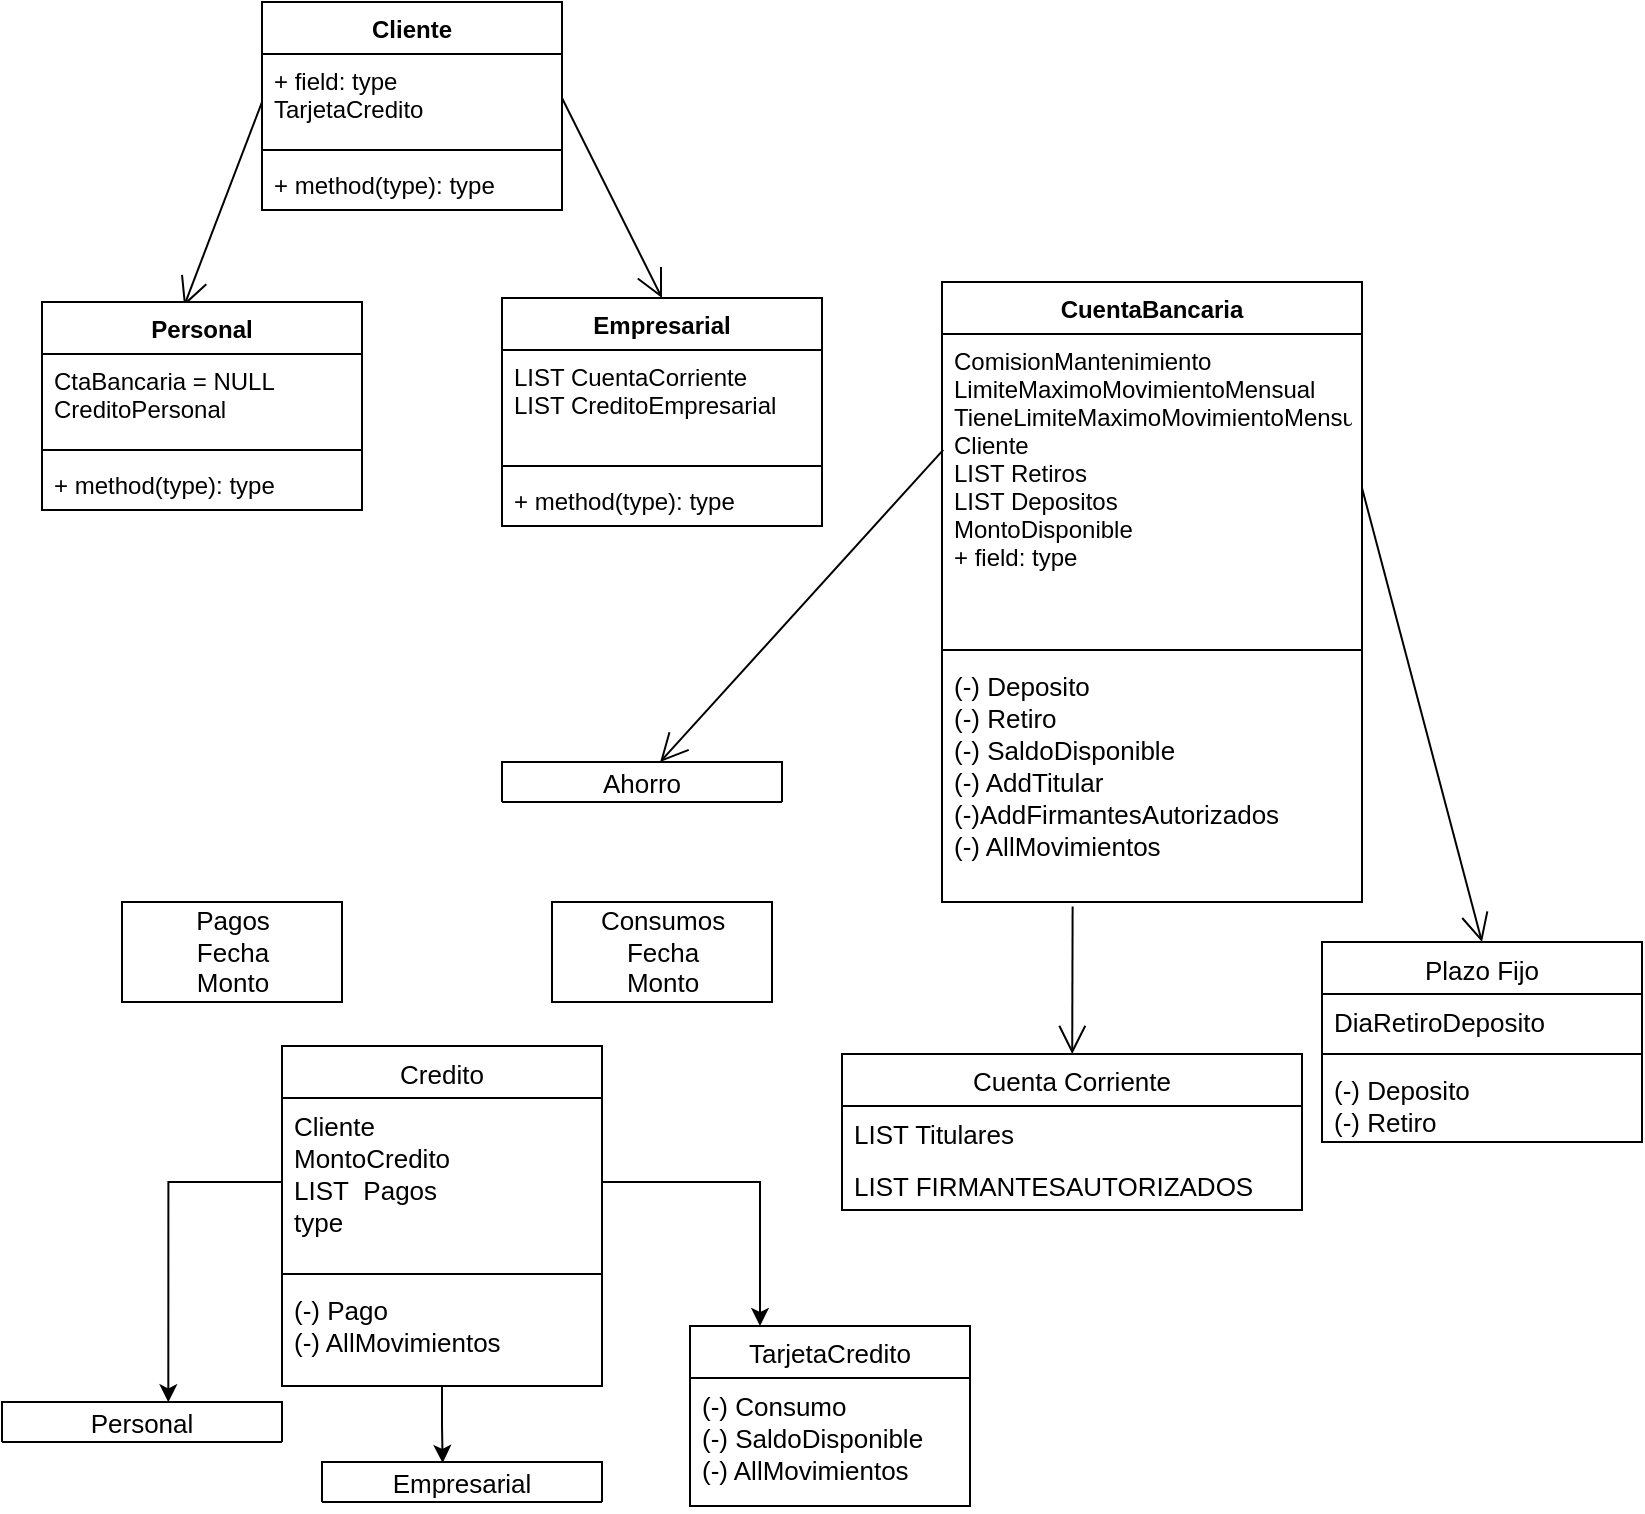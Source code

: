 <mxfile version="20.3.3" type="device"><diagram id="1Rea2MqCS40_B6ONfYEe" name="Página-1"><mxGraphModel dx="821" dy="429" grid="1" gridSize="10" guides="1" tooltips="1" connect="1" arrows="1" fold="1" page="1" pageScale="1" pageWidth="827" pageHeight="1169" math="0" shadow="0"><root><mxCell id="0"/><mxCell id="1" parent="0"/><mxCell id="y5LQD7Mg0DdQtp2YawYS-1" value="Cliente" style="swimlane;fontStyle=1;align=center;verticalAlign=top;childLayout=stackLayout;horizontal=1;startSize=26;horizontalStack=0;resizeParent=1;resizeParentMax=0;resizeLast=0;collapsible=1;marginBottom=0;" vertex="1" parent="1"><mxGeometry x="130" y="20" width="150" height="104" as="geometry"/></mxCell><mxCell id="y5LQD7Mg0DdQtp2YawYS-2" value="+ field: type&#10;TarjetaCredito" style="text;strokeColor=none;fillColor=none;align=left;verticalAlign=top;spacingLeft=4;spacingRight=4;overflow=hidden;rotatable=0;points=[[0,0.5],[1,0.5]];portConstraint=eastwest;" vertex="1" parent="y5LQD7Mg0DdQtp2YawYS-1"><mxGeometry y="26" width="150" height="44" as="geometry"/></mxCell><mxCell id="y5LQD7Mg0DdQtp2YawYS-18" value="" style="endArrow=open;endFill=1;endSize=12;html=1;rounded=0;entryX=0.444;entryY=0.019;entryDx=0;entryDy=0;entryPerimeter=0;" edge="1" parent="y5LQD7Mg0DdQtp2YawYS-1" target="y5LQD7Mg0DdQtp2YawYS-5"><mxGeometry width="160" relative="1" as="geometry"><mxPoint y="50" as="sourcePoint"/><mxPoint x="160" y="50" as="targetPoint"/></mxGeometry></mxCell><mxCell id="y5LQD7Mg0DdQtp2YawYS-3" value="" style="line;strokeWidth=1;fillColor=none;align=left;verticalAlign=middle;spacingTop=-1;spacingLeft=3;spacingRight=3;rotatable=0;labelPosition=right;points=[];portConstraint=eastwest;strokeColor=inherit;" vertex="1" parent="y5LQD7Mg0DdQtp2YawYS-1"><mxGeometry y="70" width="150" height="8" as="geometry"/></mxCell><mxCell id="y5LQD7Mg0DdQtp2YawYS-4" value="+ method(type): type" style="text;strokeColor=none;fillColor=none;align=left;verticalAlign=top;spacingLeft=4;spacingRight=4;overflow=hidden;rotatable=0;points=[[0,0.5],[1,0.5]];portConstraint=eastwest;" vertex="1" parent="y5LQD7Mg0DdQtp2YawYS-1"><mxGeometry y="78" width="150" height="26" as="geometry"/></mxCell><mxCell id="y5LQD7Mg0DdQtp2YawYS-5" value="Personal" style="swimlane;fontStyle=1;align=center;verticalAlign=top;childLayout=stackLayout;horizontal=1;startSize=26;horizontalStack=0;resizeParent=1;resizeParentMax=0;resizeLast=0;collapsible=1;marginBottom=0;" vertex="1" parent="1"><mxGeometry x="20" y="170" width="160" height="104" as="geometry"/></mxCell><mxCell id="y5LQD7Mg0DdQtp2YawYS-6" value="CtaBancaria = NULL&#10;CreditoPersonal" style="text;strokeColor=none;fillColor=none;align=left;verticalAlign=top;spacingLeft=4;spacingRight=4;overflow=hidden;rotatable=0;points=[[0,0.5],[1,0.5]];portConstraint=eastwest;" vertex="1" parent="y5LQD7Mg0DdQtp2YawYS-5"><mxGeometry y="26" width="160" height="44" as="geometry"/></mxCell><mxCell id="y5LQD7Mg0DdQtp2YawYS-7" value="" style="line;strokeWidth=1;fillColor=none;align=left;verticalAlign=middle;spacingTop=-1;spacingLeft=3;spacingRight=3;rotatable=0;labelPosition=right;points=[];portConstraint=eastwest;strokeColor=inherit;" vertex="1" parent="y5LQD7Mg0DdQtp2YawYS-5"><mxGeometry y="70" width="160" height="8" as="geometry"/></mxCell><mxCell id="y5LQD7Mg0DdQtp2YawYS-8" value="+ method(type): type" style="text;strokeColor=none;fillColor=none;align=left;verticalAlign=top;spacingLeft=4;spacingRight=4;overflow=hidden;rotatable=0;points=[[0,0.5],[1,0.5]];portConstraint=eastwest;" vertex="1" parent="y5LQD7Mg0DdQtp2YawYS-5"><mxGeometry y="78" width="160" height="26" as="geometry"/></mxCell><mxCell id="y5LQD7Mg0DdQtp2YawYS-9" value="Empresarial" style="swimlane;fontStyle=1;align=center;verticalAlign=top;childLayout=stackLayout;horizontal=1;startSize=26;horizontalStack=0;resizeParent=1;resizeParentMax=0;resizeLast=0;collapsible=1;marginBottom=0;" vertex="1" parent="1"><mxGeometry x="250" y="168" width="160" height="114" as="geometry"/></mxCell><mxCell id="y5LQD7Mg0DdQtp2YawYS-10" value="LIST CuentaCorriente&#10;LIST CreditoEmpresarial" style="text;strokeColor=none;fillColor=none;align=left;verticalAlign=top;spacingLeft=4;spacingRight=4;overflow=hidden;rotatable=0;points=[[0,0.5],[1,0.5]];portConstraint=eastwest;" vertex="1" parent="y5LQD7Mg0DdQtp2YawYS-9"><mxGeometry y="26" width="160" height="54" as="geometry"/></mxCell><mxCell id="y5LQD7Mg0DdQtp2YawYS-11" value="" style="line;strokeWidth=1;fillColor=none;align=left;verticalAlign=middle;spacingTop=-1;spacingLeft=3;spacingRight=3;rotatable=0;labelPosition=right;points=[];portConstraint=eastwest;strokeColor=inherit;" vertex="1" parent="y5LQD7Mg0DdQtp2YawYS-9"><mxGeometry y="80" width="160" height="8" as="geometry"/></mxCell><mxCell id="y5LQD7Mg0DdQtp2YawYS-12" value="+ method(type): type" style="text;strokeColor=none;fillColor=none;align=left;verticalAlign=top;spacingLeft=4;spacingRight=4;overflow=hidden;rotatable=0;points=[[0,0.5],[1,0.5]];portConstraint=eastwest;" vertex="1" parent="y5LQD7Mg0DdQtp2YawYS-9"><mxGeometry y="88" width="160" height="26" as="geometry"/></mxCell><mxCell id="y5LQD7Mg0DdQtp2YawYS-17" value="" style="endArrow=open;endFill=1;endSize=12;html=1;rounded=0;exitX=1;exitY=0.5;exitDx=0;exitDy=0;entryX=0.5;entryY=0;entryDx=0;entryDy=0;" edge="1" parent="1" source="y5LQD7Mg0DdQtp2YawYS-2" target="y5LQD7Mg0DdQtp2YawYS-9"><mxGeometry width="160" relative="1" as="geometry"><mxPoint x="250" y="70" as="sourcePoint"/><mxPoint x="410" y="70" as="targetPoint"/></mxGeometry></mxCell><mxCell id="y5LQD7Mg0DdQtp2YawYS-19" value="CuentaBancaria" style="swimlane;fontStyle=1;align=center;verticalAlign=top;childLayout=stackLayout;horizontal=1;startSize=26;horizontalStack=0;resizeParent=1;resizeParentMax=0;resizeLast=0;collapsible=1;marginBottom=0;" vertex="1" parent="1"><mxGeometry x="470" y="160" width="210" height="310" as="geometry"/></mxCell><mxCell id="y5LQD7Mg0DdQtp2YawYS-20" value="ComisionMantenimiento&#10;LimiteMaximoMovimientoMensual&#10;TieneLimiteMaximoMovimientoMensual&#10;Cliente&#10;LIST Retiros&#10;LIST Depositos&#10;MontoDisponible&#10;+ field: type&#10;" style="text;strokeColor=none;fillColor=none;align=left;verticalAlign=top;spacingLeft=4;spacingRight=4;overflow=hidden;rotatable=0;points=[[0,0.5],[1,0.5]];portConstraint=eastwest;" vertex="1" parent="y5LQD7Mg0DdQtp2YawYS-19"><mxGeometry y="26" width="210" height="154" as="geometry"/></mxCell><mxCell id="y5LQD7Mg0DdQtp2YawYS-21" value="" style="line;strokeWidth=1;fillColor=none;align=left;verticalAlign=middle;spacingTop=-1;spacingLeft=3;spacingRight=3;rotatable=0;labelPosition=right;points=[];portConstraint=eastwest;strokeColor=inherit;" vertex="1" parent="y5LQD7Mg0DdQtp2YawYS-19"><mxGeometry y="180" width="210" height="8" as="geometry"/></mxCell><mxCell id="y5LQD7Mg0DdQtp2YawYS-22" value="(-) Deposito&#10;(-) Retiro&#10;(-) SaldoDisponible&#10;(-) AddTitular&#10;(-)AddFirmantesAutorizados&#10;(-) AllMovimientos" style="text;strokeColor=none;fillColor=none;align=left;verticalAlign=top;spacingLeft=4;spacingRight=4;overflow=hidden;rotatable=0;points=[[0,0.5],[1,0.5]];portConstraint=eastwest;fontSize=13;" vertex="1" parent="y5LQD7Mg0DdQtp2YawYS-19"><mxGeometry y="188" width="210" height="122" as="geometry"/></mxCell><mxCell id="y5LQD7Mg0DdQtp2YawYS-23" value="Ahorro" style="swimlane;fontStyle=0;childLayout=stackLayout;horizontal=1;startSize=26;fillColor=none;horizontalStack=0;resizeParent=1;resizeParentMax=0;resizeLast=0;collapsible=1;marginBottom=0;fontSize=13;" vertex="1" parent="1"><mxGeometry x="250" y="400" width="140" height="20" as="geometry"/></mxCell><mxCell id="y5LQD7Mg0DdQtp2YawYS-27" value="Cuenta Corriente" style="swimlane;fontStyle=0;childLayout=stackLayout;horizontal=1;startSize=26;fillColor=none;horizontalStack=0;resizeParent=1;resizeParentMax=0;resizeLast=0;collapsible=1;marginBottom=0;fontSize=13;" vertex="1" parent="1"><mxGeometry x="420" y="546" width="230" height="78" as="geometry"/></mxCell><mxCell id="y5LQD7Mg0DdQtp2YawYS-28" value="LIST Titulares" style="text;strokeColor=none;fillColor=none;align=left;verticalAlign=top;spacingLeft=4;spacingRight=4;overflow=hidden;rotatable=0;points=[[0,0.5],[1,0.5]];portConstraint=eastwest;fontSize=13;" vertex="1" parent="y5LQD7Mg0DdQtp2YawYS-27"><mxGeometry y="26" width="230" height="26" as="geometry"/></mxCell><mxCell id="y5LQD7Mg0DdQtp2YawYS-29" value="LIST FIRMANTESAUTORIZADOS" style="text;strokeColor=none;fillColor=none;align=left;verticalAlign=top;spacingLeft=4;spacingRight=4;overflow=hidden;rotatable=0;points=[[0,0.5],[1,0.5]];portConstraint=eastwest;fontSize=13;" vertex="1" parent="y5LQD7Mg0DdQtp2YawYS-27"><mxGeometry y="52" width="230" height="26" as="geometry"/></mxCell><mxCell id="y5LQD7Mg0DdQtp2YawYS-31" value="Plazo Fijo" style="swimlane;fontStyle=0;align=center;verticalAlign=top;childLayout=stackLayout;horizontal=1;startSize=26;horizontalStack=0;resizeParent=1;resizeParentMax=0;resizeLast=0;collapsible=1;marginBottom=0;fontSize=13;" vertex="1" parent="1"><mxGeometry x="660" y="490" width="160" height="100" as="geometry"/></mxCell><mxCell id="y5LQD7Mg0DdQtp2YawYS-32" value="DiaRetiroDeposito" style="text;strokeColor=none;fillColor=none;align=left;verticalAlign=top;spacingLeft=4;spacingRight=4;overflow=hidden;rotatable=0;points=[[0,0.5],[1,0.5]];portConstraint=eastwest;fontSize=13;" vertex="1" parent="y5LQD7Mg0DdQtp2YawYS-31"><mxGeometry y="26" width="160" height="26" as="geometry"/></mxCell><mxCell id="y5LQD7Mg0DdQtp2YawYS-33" value="" style="line;strokeWidth=1;fillColor=none;align=left;verticalAlign=middle;spacingTop=-1;spacingLeft=3;spacingRight=3;rotatable=0;labelPosition=right;points=[];portConstraint=eastwest;strokeColor=inherit;fontSize=13;" vertex="1" parent="y5LQD7Mg0DdQtp2YawYS-31"><mxGeometry y="52" width="160" height="8" as="geometry"/></mxCell><mxCell id="y5LQD7Mg0DdQtp2YawYS-34" value="(-) Deposito&#10;(-) Retiro&#10;" style="text;strokeColor=none;fillColor=none;align=left;verticalAlign=top;spacingLeft=4;spacingRight=4;overflow=hidden;rotatable=0;points=[[0,0.5],[1,0.5]];portConstraint=eastwest;fontSize=13;" vertex="1" parent="y5LQD7Mg0DdQtp2YawYS-31"><mxGeometry y="60" width="160" height="40" as="geometry"/></mxCell><mxCell id="y5LQD7Mg0DdQtp2YawYS-35" value="" style="endArrow=open;endFill=1;endSize=12;html=1;rounded=0;exitX=0.003;exitY=0.376;exitDx=0;exitDy=0;exitPerimeter=0;" edge="1" parent="1" source="y5LQD7Mg0DdQtp2YawYS-20" target="y5LQD7Mg0DdQtp2YawYS-23"><mxGeometry width="160" relative="1" as="geometry"><mxPoint x="290.0" y="78" as="sourcePoint"/><mxPoint x="340.0" y="178.0" as="targetPoint"/></mxGeometry></mxCell><mxCell id="y5LQD7Mg0DdQtp2YawYS-36" value="" style="endArrow=open;endFill=1;endSize=12;html=1;rounded=0;exitX=0.311;exitY=1.018;exitDx=0;exitDy=0;exitPerimeter=0;" edge="1" parent="1" source="y5LQD7Mg0DdQtp2YawYS-22" target="y5LQD7Mg0DdQtp2YawYS-27"><mxGeometry width="160" relative="1" as="geometry"><mxPoint x="300.0" y="88" as="sourcePoint"/><mxPoint x="350.0" y="188.0" as="targetPoint"/></mxGeometry></mxCell><mxCell id="y5LQD7Mg0DdQtp2YawYS-37" value="" style="endArrow=open;endFill=1;endSize=12;html=1;rounded=0;exitX=1;exitY=0.5;exitDx=0;exitDy=0;entryX=0.5;entryY=0;entryDx=0;entryDy=0;" edge="1" parent="1" source="y5LQD7Mg0DdQtp2YawYS-20" target="y5LQD7Mg0DdQtp2YawYS-31"><mxGeometry width="160" relative="1" as="geometry"><mxPoint x="310.0" y="98" as="sourcePoint"/><mxPoint x="360.0" y="198.0" as="targetPoint"/></mxGeometry></mxCell><mxCell id="y5LQD7Mg0DdQtp2YawYS-57" style="edgeStyle=orthogonalEdgeStyle;rounded=0;orthogonalLoop=1;jettySize=auto;html=1;entryX=0.431;entryY=0.023;entryDx=0;entryDy=0;entryPerimeter=0;fontSize=13;" edge="1" parent="1" source="y5LQD7Mg0DdQtp2YawYS-38" target="y5LQD7Mg0DdQtp2YawYS-46"><mxGeometry relative="1" as="geometry"/></mxCell><mxCell id="y5LQD7Mg0DdQtp2YawYS-38" value="Credito" style="swimlane;fontStyle=0;align=center;verticalAlign=top;childLayout=stackLayout;horizontal=1;startSize=26;horizontalStack=0;resizeParent=1;resizeParentMax=0;resizeLast=0;collapsible=1;marginBottom=0;fontSize=13;" vertex="1" parent="1"><mxGeometry x="140" y="542" width="160" height="170" as="geometry"/></mxCell><mxCell id="y5LQD7Mg0DdQtp2YawYS-39" value="Cliente&#10;MontoCredito&#10;LIST  Pagos&#10;type&#10;" style="text;strokeColor=none;fillColor=none;align=left;verticalAlign=top;spacingLeft=4;spacingRight=4;overflow=hidden;rotatable=0;points=[[0,0.5],[1,0.5]];portConstraint=eastwest;fontSize=13;" vertex="1" parent="y5LQD7Mg0DdQtp2YawYS-38"><mxGeometry y="26" width="160" height="84" as="geometry"/></mxCell><mxCell id="y5LQD7Mg0DdQtp2YawYS-40" value="" style="line;strokeWidth=1;fillColor=none;align=left;verticalAlign=middle;spacingTop=-1;spacingLeft=3;spacingRight=3;rotatable=0;labelPosition=right;points=[];portConstraint=eastwest;strokeColor=inherit;fontSize=13;" vertex="1" parent="y5LQD7Mg0DdQtp2YawYS-38"><mxGeometry y="110" width="160" height="8" as="geometry"/></mxCell><mxCell id="y5LQD7Mg0DdQtp2YawYS-41" value="(-) Pago&#10;(-) AllMovimientos" style="text;strokeColor=none;fillColor=none;align=left;verticalAlign=top;spacingLeft=4;spacingRight=4;overflow=hidden;rotatable=0;points=[[0,0.5],[1,0.5]];portConstraint=eastwest;fontSize=13;" vertex="1" parent="y5LQD7Mg0DdQtp2YawYS-38"><mxGeometry y="118" width="160" height="52" as="geometry"/></mxCell><mxCell id="y5LQD7Mg0DdQtp2YawYS-42" value="Personal" style="swimlane;fontStyle=0;childLayout=stackLayout;horizontal=1;startSize=26;fillColor=none;horizontalStack=0;resizeParent=1;resizeParentMax=0;resizeLast=0;collapsible=1;marginBottom=0;fontSize=13;" vertex="1" parent="1"><mxGeometry y="720" width="140" height="20" as="geometry"/></mxCell><mxCell id="y5LQD7Mg0DdQtp2YawYS-46" value="Empresarial" style="swimlane;fontStyle=0;childLayout=stackLayout;horizontal=1;startSize=26;fillColor=none;horizontalStack=0;resizeParent=1;resizeParentMax=0;resizeLast=0;collapsible=1;marginBottom=0;fontSize=13;" vertex="1" parent="1"><mxGeometry x="160" y="750" width="140" height="20" as="geometry"/></mxCell><mxCell id="y5LQD7Mg0DdQtp2YawYS-50" value="TarjetaCredito" style="swimlane;fontStyle=0;childLayout=stackLayout;horizontal=1;startSize=26;fillColor=none;horizontalStack=0;resizeParent=1;resizeParentMax=0;resizeLast=0;collapsible=1;marginBottom=0;fontSize=13;" vertex="1" parent="1"><mxGeometry x="344" y="682" width="140" height="90" as="geometry"/></mxCell><mxCell id="y5LQD7Mg0DdQtp2YawYS-52" value="(-) Consumo&#10;(-) SaldoDisponible&#10;(-) AllMovimientos" style="text;strokeColor=none;fillColor=none;align=left;verticalAlign=top;spacingLeft=4;spacingRight=4;overflow=hidden;rotatable=0;points=[[0,0.5],[1,0.5]];portConstraint=eastwest;fontSize=13;" vertex="1" parent="y5LQD7Mg0DdQtp2YawYS-50"><mxGeometry y="26" width="140" height="64" as="geometry"/></mxCell><mxCell id="y5LQD7Mg0DdQtp2YawYS-55" style="edgeStyle=orthogonalEdgeStyle;rounded=0;orthogonalLoop=1;jettySize=auto;html=1;exitX=0;exitY=0.5;exitDx=0;exitDy=0;entryX=0.594;entryY=0.008;entryDx=0;entryDy=0;entryPerimeter=0;fontSize=13;" edge="1" parent="1" source="y5LQD7Mg0DdQtp2YawYS-39" target="y5LQD7Mg0DdQtp2YawYS-42"><mxGeometry relative="1" as="geometry"/></mxCell><mxCell id="y5LQD7Mg0DdQtp2YawYS-56" style="edgeStyle=orthogonalEdgeStyle;rounded=0;orthogonalLoop=1;jettySize=auto;html=1;exitX=1;exitY=0.5;exitDx=0;exitDy=0;entryX=0.25;entryY=0;entryDx=0;entryDy=0;fontSize=13;" edge="1" parent="1" source="y5LQD7Mg0DdQtp2YawYS-39" target="y5LQD7Mg0DdQtp2YawYS-50"><mxGeometry relative="1" as="geometry"/></mxCell><mxCell id="y5LQD7Mg0DdQtp2YawYS-58" value="Consumos&lt;br&gt;Fecha&lt;br&gt;Monto" style="html=1;fontSize=13;" vertex="1" parent="1"><mxGeometry x="275" y="470" width="110" height="50" as="geometry"/></mxCell><mxCell id="y5LQD7Mg0DdQtp2YawYS-59" value="Pagos&lt;br&gt;Fecha&lt;br&gt;Monto" style="html=1;fontSize=13;" vertex="1" parent="1"><mxGeometry x="60" y="470" width="110" height="50" as="geometry"/></mxCell></root></mxGraphModel></diagram></mxfile>